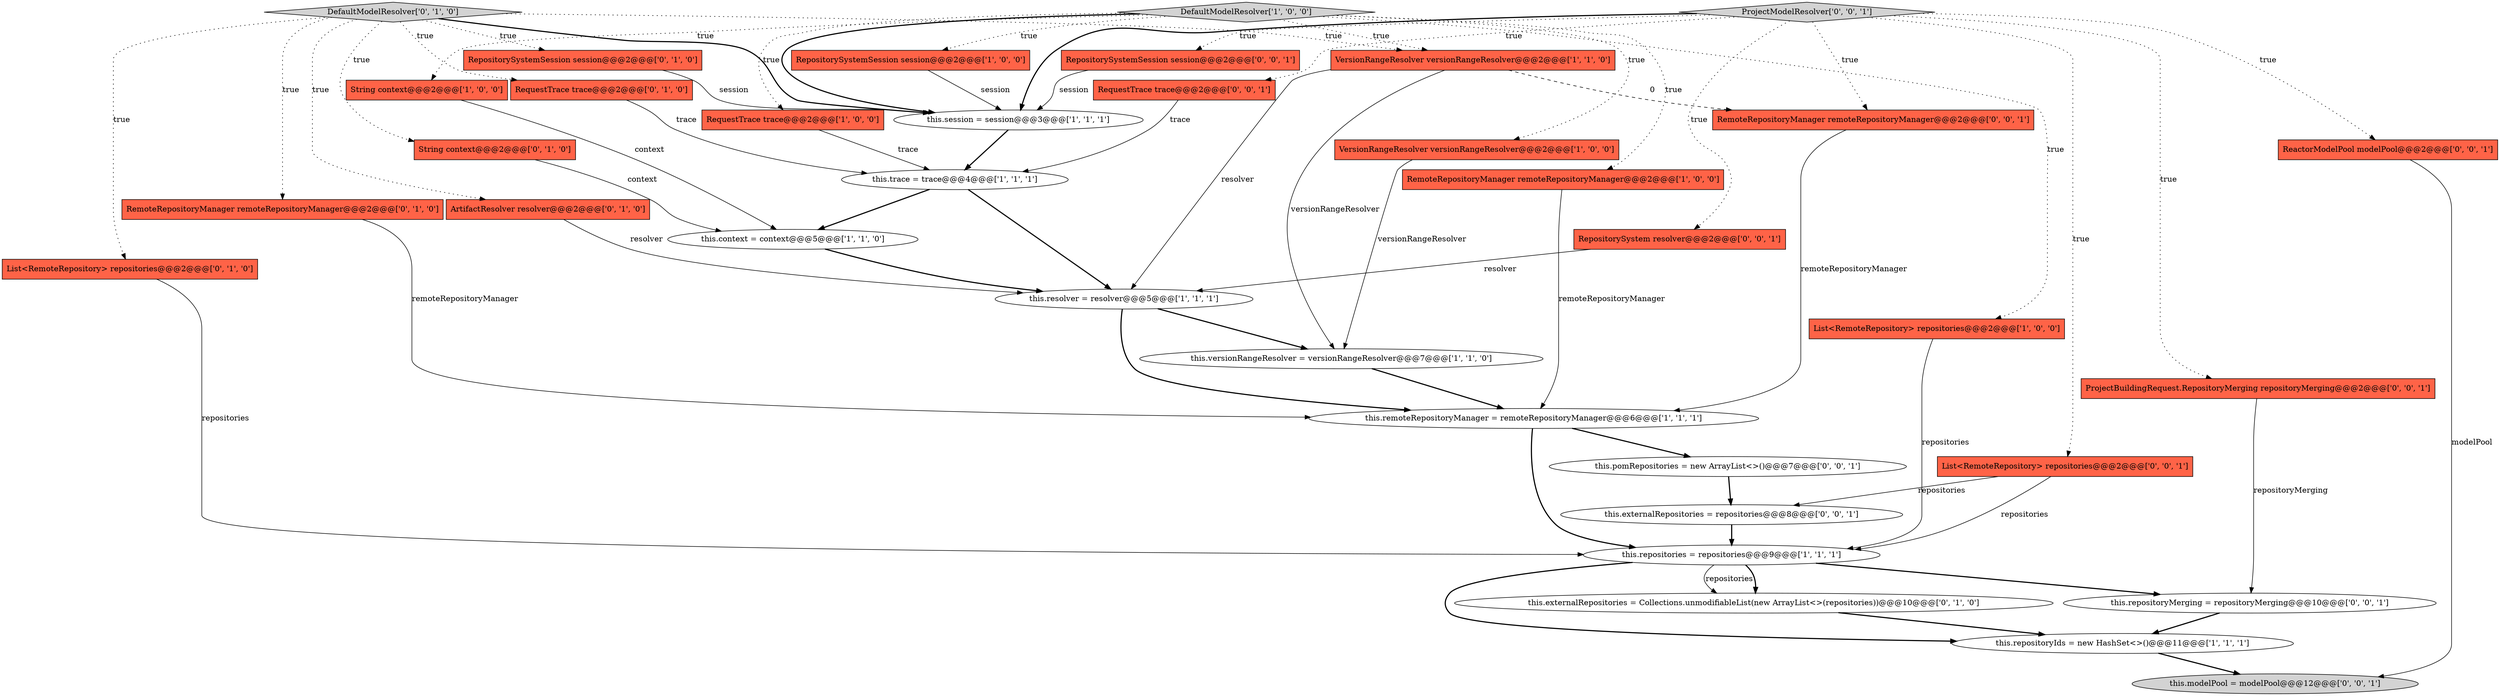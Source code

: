 digraph {
5 [style = filled, label = "String context@@@2@@@['1', '0', '0']", fillcolor = tomato, shape = box image = "AAA0AAABBB1BBB"];
19 [style = filled, label = "RemoteRepositoryManager remoteRepositoryManager@@@2@@@['0', '1', '0']", fillcolor = tomato, shape = box image = "AAA0AAABBB2BBB"];
1 [style = filled, label = "this.session = session@@@3@@@['1', '1', '1']", fillcolor = white, shape = ellipse image = "AAA0AAABBB1BBB"];
13 [style = filled, label = "this.repositories = repositories@@@9@@@['1', '1', '1']", fillcolor = white, shape = ellipse image = "AAA0AAABBB1BBB"];
4 [style = filled, label = "DefaultModelResolver['1', '0', '0']", fillcolor = lightgray, shape = diamond image = "AAA0AAABBB1BBB"];
34 [style = filled, label = "RemoteRepositoryManager remoteRepositoryManager@@@2@@@['0', '0', '1']", fillcolor = tomato, shape = box image = "AAA0AAABBB3BBB"];
12 [style = filled, label = "this.resolver = resolver@@@5@@@['1', '1', '1']", fillcolor = white, shape = ellipse image = "AAA0AAABBB1BBB"];
24 [style = filled, label = "RequestTrace trace@@@2@@@['0', '0', '1']", fillcolor = tomato, shape = box image = "AAA0AAABBB3BBB"];
7 [style = filled, label = "RepositorySystemSession session@@@2@@@['1', '0', '0']", fillcolor = tomato, shape = box image = "AAA0AAABBB1BBB"];
9 [style = filled, label = "this.versionRangeResolver = versionRangeResolver@@@7@@@['1', '1', '0']", fillcolor = white, shape = ellipse image = "AAA0AAABBB1BBB"];
18 [style = filled, label = "List<RemoteRepository> repositories@@@2@@@['0', '1', '0']", fillcolor = tomato, shape = box image = "AAA0AAABBB2BBB"];
25 [style = filled, label = "this.modelPool = modelPool@@@12@@@['0', '0', '1']", fillcolor = lightgray, shape = ellipse image = "AAA0AAABBB3BBB"];
15 [style = filled, label = "VersionRangeResolver versionRangeResolver@@@2@@@['1', '1', '0']", fillcolor = tomato, shape = box image = "AAA0AAABBB1BBB"];
33 [style = filled, label = "this.repositoryMerging = repositoryMerging@@@10@@@['0', '0', '1']", fillcolor = white, shape = ellipse image = "AAA0AAABBB3BBB"];
11 [style = filled, label = "List<RemoteRepository> repositories@@@2@@@['1', '0', '0']", fillcolor = tomato, shape = box image = "AAA0AAABBB1BBB"];
2 [style = filled, label = "VersionRangeResolver versionRangeResolver@@@2@@@['1', '0', '0']", fillcolor = tomato, shape = box image = "AAA0AAABBB1BBB"];
21 [style = filled, label = "String context@@@2@@@['0', '1', '0']", fillcolor = tomato, shape = box image = "AAA0AAABBB2BBB"];
17 [style = filled, label = "RequestTrace trace@@@2@@@['0', '1', '0']", fillcolor = tomato, shape = box image = "AAA0AAABBB2BBB"];
8 [style = filled, label = "this.context = context@@@5@@@['1', '1', '0']", fillcolor = white, shape = ellipse image = "AAA0AAABBB1BBB"];
22 [style = filled, label = "RepositorySystemSession session@@@2@@@['0', '1', '0']", fillcolor = tomato, shape = box image = "AAA0AAABBB2BBB"];
23 [style = filled, label = "DefaultModelResolver['0', '1', '0']", fillcolor = lightgray, shape = diamond image = "AAA0AAABBB2BBB"];
26 [style = filled, label = "this.externalRepositories = repositories@@@8@@@['0', '0', '1']", fillcolor = white, shape = ellipse image = "AAA0AAABBB3BBB"];
14 [style = filled, label = "RequestTrace trace@@@2@@@['1', '0', '0']", fillcolor = tomato, shape = box image = "AAA0AAABBB1BBB"];
32 [style = filled, label = "ProjectBuildingRequest.RepositoryMerging repositoryMerging@@@2@@@['0', '0', '1']", fillcolor = tomato, shape = box image = "AAA0AAABBB3BBB"];
16 [style = filled, label = "ArtifactResolver resolver@@@2@@@['0', '1', '0']", fillcolor = tomato, shape = box image = "AAA0AAABBB2BBB"];
10 [style = filled, label = "this.trace = trace@@@4@@@['1', '1', '1']", fillcolor = white, shape = ellipse image = "AAA0AAABBB1BBB"];
0 [style = filled, label = "RemoteRepositoryManager remoteRepositoryManager@@@2@@@['1', '0', '0']", fillcolor = tomato, shape = box image = "AAA0AAABBB1BBB"];
20 [style = filled, label = "this.externalRepositories = Collections.unmodifiableList(new ArrayList<>(repositories))@@@10@@@['0', '1', '0']", fillcolor = white, shape = ellipse image = "AAA1AAABBB2BBB"];
27 [style = filled, label = "RepositorySystem resolver@@@2@@@['0', '0', '1']", fillcolor = tomato, shape = box image = "AAA0AAABBB3BBB"];
35 [style = filled, label = "ProjectModelResolver['0', '0', '1']", fillcolor = lightgray, shape = diamond image = "AAA0AAABBB3BBB"];
31 [style = filled, label = "RepositorySystemSession session@@@2@@@['0', '0', '1']", fillcolor = tomato, shape = box image = "AAA0AAABBB3BBB"];
28 [style = filled, label = "this.pomRepositories = new ArrayList<>()@@@7@@@['0', '0', '1']", fillcolor = white, shape = ellipse image = "AAA0AAABBB3BBB"];
30 [style = filled, label = "ReactorModelPool modelPool@@@2@@@['0', '0', '1']", fillcolor = tomato, shape = box image = "AAA0AAABBB3BBB"];
3 [style = filled, label = "this.repositoryIds = new HashSet<>()@@@11@@@['1', '1', '1']", fillcolor = white, shape = ellipse image = "AAA0AAABBB1BBB"];
29 [style = filled, label = "List<RemoteRepository> repositories@@@2@@@['0', '0', '1']", fillcolor = tomato, shape = box image = "AAA0AAABBB3BBB"];
6 [style = filled, label = "this.remoteRepositoryManager = remoteRepositoryManager@@@6@@@['1', '1', '1']", fillcolor = white, shape = ellipse image = "AAA0AAABBB1BBB"];
7->1 [style = solid, label="session"];
19->6 [style = solid, label="remoteRepositoryManager"];
20->3 [style = bold, label=""];
35->24 [style = dotted, label="true"];
11->13 [style = solid, label="repositories"];
0->6 [style = solid, label="remoteRepositoryManager"];
1->10 [style = bold, label=""];
8->12 [style = bold, label=""];
26->13 [style = bold, label=""];
6->28 [style = bold, label=""];
35->29 [style = dotted, label="true"];
13->20 [style = solid, label="repositories"];
34->6 [style = solid, label="remoteRepositoryManager"];
27->12 [style = solid, label="resolver"];
23->1 [style = bold, label=""];
4->7 [style = dotted, label="true"];
23->19 [style = dotted, label="true"];
28->26 [style = bold, label=""];
10->8 [style = bold, label=""];
35->31 [style = dotted, label="true"];
4->11 [style = dotted, label="true"];
23->15 [style = dotted, label="true"];
6->13 [style = bold, label=""];
22->1 [style = solid, label="session"];
13->33 [style = bold, label=""];
35->32 [style = dotted, label="true"];
4->0 [style = dotted, label="true"];
4->1 [style = bold, label=""];
35->1 [style = bold, label=""];
15->9 [style = solid, label="versionRangeResolver"];
9->6 [style = bold, label=""];
10->12 [style = bold, label=""];
12->9 [style = bold, label=""];
5->8 [style = solid, label="context"];
18->13 [style = solid, label="repositories"];
23->22 [style = dotted, label="true"];
24->10 [style = solid, label="trace"];
35->27 [style = dotted, label="true"];
4->15 [style = dotted, label="true"];
23->17 [style = dotted, label="true"];
16->12 [style = solid, label="resolver"];
23->21 [style = dotted, label="true"];
33->3 [style = bold, label=""];
17->10 [style = solid, label="trace"];
23->18 [style = dotted, label="true"];
35->34 [style = dotted, label="true"];
3->25 [style = bold, label=""];
4->14 [style = dotted, label="true"];
14->10 [style = solid, label="trace"];
29->26 [style = solid, label="repositories"];
13->3 [style = bold, label=""];
4->5 [style = dotted, label="true"];
35->30 [style = dotted, label="true"];
13->20 [style = bold, label=""];
4->2 [style = dotted, label="true"];
15->12 [style = solid, label="resolver"];
15->34 [style = dashed, label="0"];
21->8 [style = solid, label="context"];
23->16 [style = dotted, label="true"];
31->1 [style = solid, label="session"];
30->25 [style = solid, label="modelPool"];
2->9 [style = solid, label="versionRangeResolver"];
12->6 [style = bold, label=""];
32->33 [style = solid, label="repositoryMerging"];
29->13 [style = solid, label="repositories"];
}
